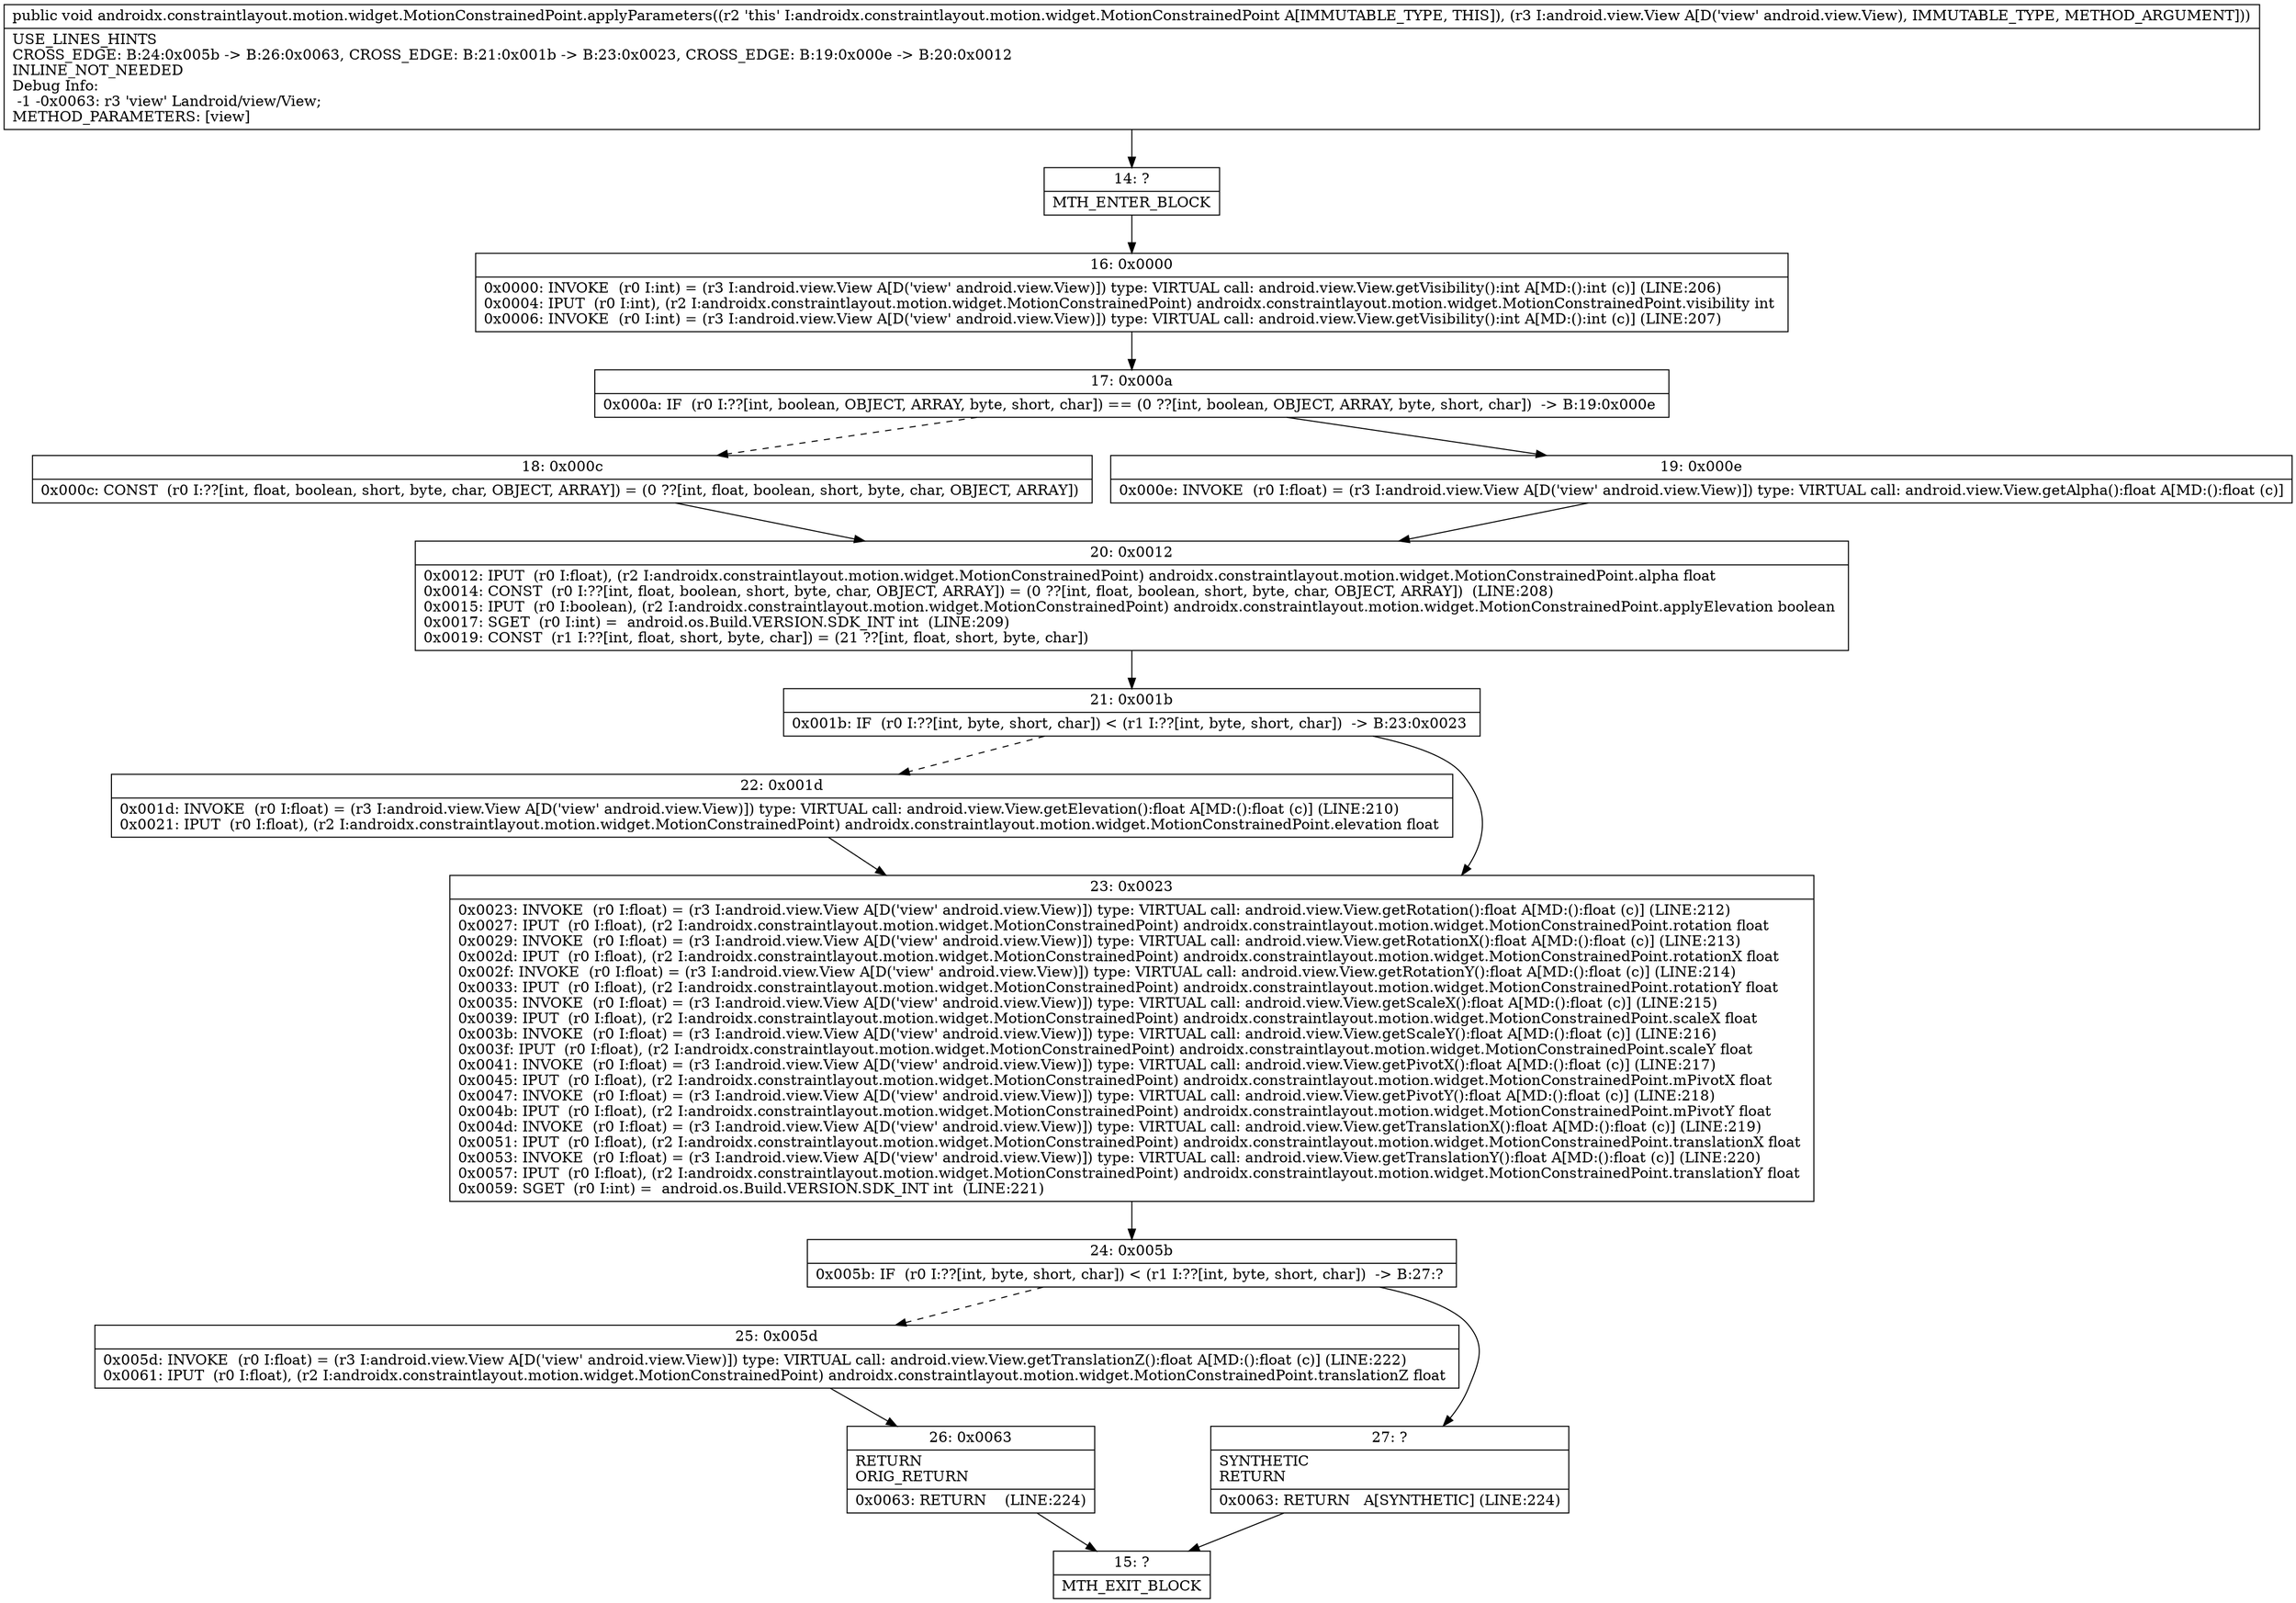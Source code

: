 digraph "CFG forandroidx.constraintlayout.motion.widget.MotionConstrainedPoint.applyParameters(Landroid\/view\/View;)V" {
Node_14 [shape=record,label="{14\:\ ?|MTH_ENTER_BLOCK\l}"];
Node_16 [shape=record,label="{16\:\ 0x0000|0x0000: INVOKE  (r0 I:int) = (r3 I:android.view.View A[D('view' android.view.View)]) type: VIRTUAL call: android.view.View.getVisibility():int A[MD:():int (c)] (LINE:206)\l0x0004: IPUT  (r0 I:int), (r2 I:androidx.constraintlayout.motion.widget.MotionConstrainedPoint) androidx.constraintlayout.motion.widget.MotionConstrainedPoint.visibility int \l0x0006: INVOKE  (r0 I:int) = (r3 I:android.view.View A[D('view' android.view.View)]) type: VIRTUAL call: android.view.View.getVisibility():int A[MD:():int (c)] (LINE:207)\l}"];
Node_17 [shape=record,label="{17\:\ 0x000a|0x000a: IF  (r0 I:??[int, boolean, OBJECT, ARRAY, byte, short, char]) == (0 ??[int, boolean, OBJECT, ARRAY, byte, short, char])  \-\> B:19:0x000e \l}"];
Node_18 [shape=record,label="{18\:\ 0x000c|0x000c: CONST  (r0 I:??[int, float, boolean, short, byte, char, OBJECT, ARRAY]) = (0 ??[int, float, boolean, short, byte, char, OBJECT, ARRAY]) \l}"];
Node_20 [shape=record,label="{20\:\ 0x0012|0x0012: IPUT  (r0 I:float), (r2 I:androidx.constraintlayout.motion.widget.MotionConstrainedPoint) androidx.constraintlayout.motion.widget.MotionConstrainedPoint.alpha float \l0x0014: CONST  (r0 I:??[int, float, boolean, short, byte, char, OBJECT, ARRAY]) = (0 ??[int, float, boolean, short, byte, char, OBJECT, ARRAY])  (LINE:208)\l0x0015: IPUT  (r0 I:boolean), (r2 I:androidx.constraintlayout.motion.widget.MotionConstrainedPoint) androidx.constraintlayout.motion.widget.MotionConstrainedPoint.applyElevation boolean \l0x0017: SGET  (r0 I:int) =  android.os.Build.VERSION.SDK_INT int  (LINE:209)\l0x0019: CONST  (r1 I:??[int, float, short, byte, char]) = (21 ??[int, float, short, byte, char]) \l}"];
Node_21 [shape=record,label="{21\:\ 0x001b|0x001b: IF  (r0 I:??[int, byte, short, char]) \< (r1 I:??[int, byte, short, char])  \-\> B:23:0x0023 \l}"];
Node_22 [shape=record,label="{22\:\ 0x001d|0x001d: INVOKE  (r0 I:float) = (r3 I:android.view.View A[D('view' android.view.View)]) type: VIRTUAL call: android.view.View.getElevation():float A[MD:():float (c)] (LINE:210)\l0x0021: IPUT  (r0 I:float), (r2 I:androidx.constraintlayout.motion.widget.MotionConstrainedPoint) androidx.constraintlayout.motion.widget.MotionConstrainedPoint.elevation float \l}"];
Node_23 [shape=record,label="{23\:\ 0x0023|0x0023: INVOKE  (r0 I:float) = (r3 I:android.view.View A[D('view' android.view.View)]) type: VIRTUAL call: android.view.View.getRotation():float A[MD:():float (c)] (LINE:212)\l0x0027: IPUT  (r0 I:float), (r2 I:androidx.constraintlayout.motion.widget.MotionConstrainedPoint) androidx.constraintlayout.motion.widget.MotionConstrainedPoint.rotation float \l0x0029: INVOKE  (r0 I:float) = (r3 I:android.view.View A[D('view' android.view.View)]) type: VIRTUAL call: android.view.View.getRotationX():float A[MD:():float (c)] (LINE:213)\l0x002d: IPUT  (r0 I:float), (r2 I:androidx.constraintlayout.motion.widget.MotionConstrainedPoint) androidx.constraintlayout.motion.widget.MotionConstrainedPoint.rotationX float \l0x002f: INVOKE  (r0 I:float) = (r3 I:android.view.View A[D('view' android.view.View)]) type: VIRTUAL call: android.view.View.getRotationY():float A[MD:():float (c)] (LINE:214)\l0x0033: IPUT  (r0 I:float), (r2 I:androidx.constraintlayout.motion.widget.MotionConstrainedPoint) androidx.constraintlayout.motion.widget.MotionConstrainedPoint.rotationY float \l0x0035: INVOKE  (r0 I:float) = (r3 I:android.view.View A[D('view' android.view.View)]) type: VIRTUAL call: android.view.View.getScaleX():float A[MD:():float (c)] (LINE:215)\l0x0039: IPUT  (r0 I:float), (r2 I:androidx.constraintlayout.motion.widget.MotionConstrainedPoint) androidx.constraintlayout.motion.widget.MotionConstrainedPoint.scaleX float \l0x003b: INVOKE  (r0 I:float) = (r3 I:android.view.View A[D('view' android.view.View)]) type: VIRTUAL call: android.view.View.getScaleY():float A[MD:():float (c)] (LINE:216)\l0x003f: IPUT  (r0 I:float), (r2 I:androidx.constraintlayout.motion.widget.MotionConstrainedPoint) androidx.constraintlayout.motion.widget.MotionConstrainedPoint.scaleY float \l0x0041: INVOKE  (r0 I:float) = (r3 I:android.view.View A[D('view' android.view.View)]) type: VIRTUAL call: android.view.View.getPivotX():float A[MD:():float (c)] (LINE:217)\l0x0045: IPUT  (r0 I:float), (r2 I:androidx.constraintlayout.motion.widget.MotionConstrainedPoint) androidx.constraintlayout.motion.widget.MotionConstrainedPoint.mPivotX float \l0x0047: INVOKE  (r0 I:float) = (r3 I:android.view.View A[D('view' android.view.View)]) type: VIRTUAL call: android.view.View.getPivotY():float A[MD:():float (c)] (LINE:218)\l0x004b: IPUT  (r0 I:float), (r2 I:androidx.constraintlayout.motion.widget.MotionConstrainedPoint) androidx.constraintlayout.motion.widget.MotionConstrainedPoint.mPivotY float \l0x004d: INVOKE  (r0 I:float) = (r3 I:android.view.View A[D('view' android.view.View)]) type: VIRTUAL call: android.view.View.getTranslationX():float A[MD:():float (c)] (LINE:219)\l0x0051: IPUT  (r0 I:float), (r2 I:androidx.constraintlayout.motion.widget.MotionConstrainedPoint) androidx.constraintlayout.motion.widget.MotionConstrainedPoint.translationX float \l0x0053: INVOKE  (r0 I:float) = (r3 I:android.view.View A[D('view' android.view.View)]) type: VIRTUAL call: android.view.View.getTranslationY():float A[MD:():float (c)] (LINE:220)\l0x0057: IPUT  (r0 I:float), (r2 I:androidx.constraintlayout.motion.widget.MotionConstrainedPoint) androidx.constraintlayout.motion.widget.MotionConstrainedPoint.translationY float \l0x0059: SGET  (r0 I:int) =  android.os.Build.VERSION.SDK_INT int  (LINE:221)\l}"];
Node_24 [shape=record,label="{24\:\ 0x005b|0x005b: IF  (r0 I:??[int, byte, short, char]) \< (r1 I:??[int, byte, short, char])  \-\> B:27:? \l}"];
Node_25 [shape=record,label="{25\:\ 0x005d|0x005d: INVOKE  (r0 I:float) = (r3 I:android.view.View A[D('view' android.view.View)]) type: VIRTUAL call: android.view.View.getTranslationZ():float A[MD:():float (c)] (LINE:222)\l0x0061: IPUT  (r0 I:float), (r2 I:androidx.constraintlayout.motion.widget.MotionConstrainedPoint) androidx.constraintlayout.motion.widget.MotionConstrainedPoint.translationZ float \l}"];
Node_26 [shape=record,label="{26\:\ 0x0063|RETURN\lORIG_RETURN\l|0x0063: RETURN    (LINE:224)\l}"];
Node_15 [shape=record,label="{15\:\ ?|MTH_EXIT_BLOCK\l}"];
Node_27 [shape=record,label="{27\:\ ?|SYNTHETIC\lRETURN\l|0x0063: RETURN   A[SYNTHETIC] (LINE:224)\l}"];
Node_19 [shape=record,label="{19\:\ 0x000e|0x000e: INVOKE  (r0 I:float) = (r3 I:android.view.View A[D('view' android.view.View)]) type: VIRTUAL call: android.view.View.getAlpha():float A[MD:():float (c)]\l}"];
MethodNode[shape=record,label="{public void androidx.constraintlayout.motion.widget.MotionConstrainedPoint.applyParameters((r2 'this' I:androidx.constraintlayout.motion.widget.MotionConstrainedPoint A[IMMUTABLE_TYPE, THIS]), (r3 I:android.view.View A[D('view' android.view.View), IMMUTABLE_TYPE, METHOD_ARGUMENT]))  | USE_LINES_HINTS\lCROSS_EDGE: B:24:0x005b \-\> B:26:0x0063, CROSS_EDGE: B:21:0x001b \-\> B:23:0x0023, CROSS_EDGE: B:19:0x000e \-\> B:20:0x0012\lINLINE_NOT_NEEDED\lDebug Info:\l  \-1 \-0x0063: r3 'view' Landroid\/view\/View;\lMETHOD_PARAMETERS: [view]\l}"];
MethodNode -> Node_14;Node_14 -> Node_16;
Node_16 -> Node_17;
Node_17 -> Node_18[style=dashed];
Node_17 -> Node_19;
Node_18 -> Node_20;
Node_20 -> Node_21;
Node_21 -> Node_22[style=dashed];
Node_21 -> Node_23;
Node_22 -> Node_23;
Node_23 -> Node_24;
Node_24 -> Node_25[style=dashed];
Node_24 -> Node_27;
Node_25 -> Node_26;
Node_26 -> Node_15;
Node_27 -> Node_15;
Node_19 -> Node_20;
}

